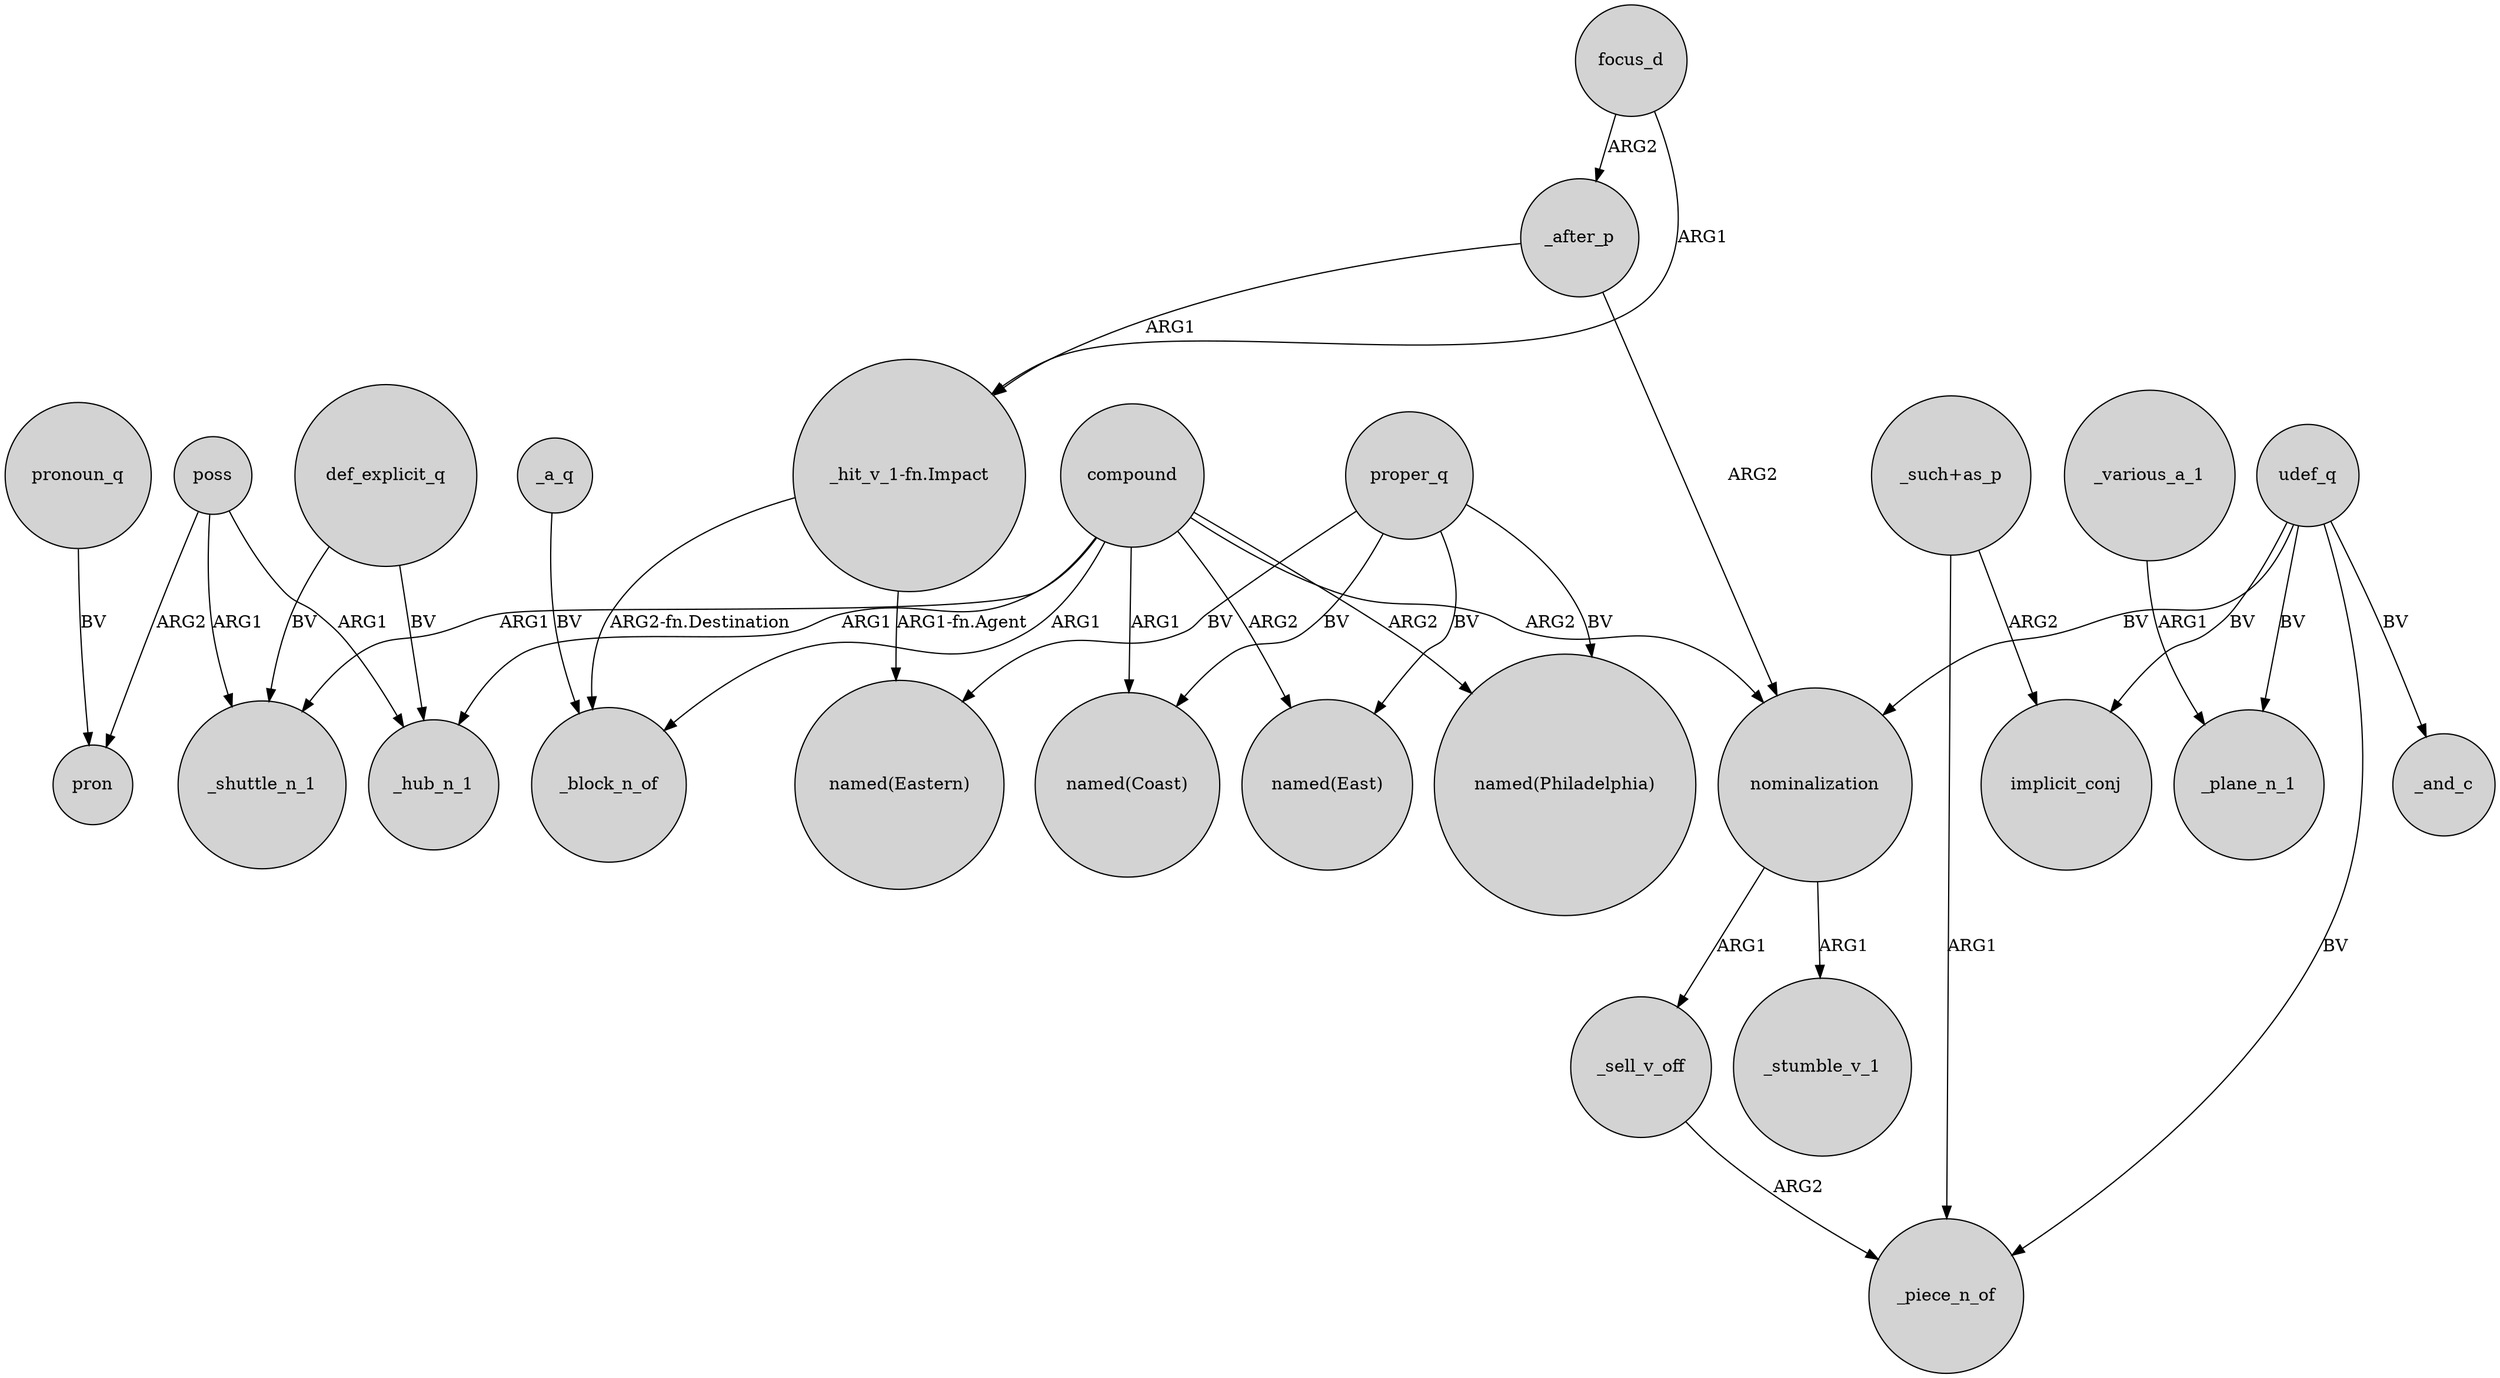 digraph {
	node [shape=circle style=filled]
	proper_q -> "named(Philadelphia)" [label=BV]
	"_such+as_p" -> _piece_n_of [label=ARG1]
	focus_d -> _after_p [label=ARG2]
	poss -> pron [label=ARG2]
	poss -> _shuttle_n_1 [label=ARG1]
	compound -> _block_n_of [label=ARG1]
	poss -> _hub_n_1 [label=ARG1]
	compound -> "named(Philadelphia)" [label=ARG2]
	focus_d -> "_hit_v_1-fn.Impact" [label=ARG1]
	compound -> nominalization [label=ARG2]
	compound -> "named(Coast)" [label=ARG1]
	udef_q -> implicit_conj [label=BV]
	proper_q -> "named(Eastern)" [label=BV]
	udef_q -> _piece_n_of [label=BV]
	"_hit_v_1-fn.Impact" -> "named(Eastern)" [label="ARG1-fn.Agent"]
	"_hit_v_1-fn.Impact" -> _block_n_of [label="ARG2-fn.Destination"]
	pronoun_q -> pron [label=BV]
	nominalization -> _sell_v_off [label=ARG1]
	compound -> _shuttle_n_1 [label=ARG1]
	compound -> _hub_n_1 [label=ARG1]
	udef_q -> _plane_n_1 [label=BV]
	nominalization -> _stumble_v_1 [label=ARG1]
	"_such+as_p" -> implicit_conj [label=ARG2]
	_a_q -> _block_n_of [label=BV]
	udef_q -> nominalization [label=BV]
	def_explicit_q -> _shuttle_n_1 [label=BV]
	_after_p -> "_hit_v_1-fn.Impact" [label=ARG1]
	_various_a_1 -> _plane_n_1 [label=ARG1]
	_sell_v_off -> _piece_n_of [label=ARG2]
	udef_q -> _and_c [label=BV]
	_after_p -> nominalization [label=ARG2]
	proper_q -> "named(East)" [label=BV]
	def_explicit_q -> _hub_n_1 [label=BV]
	compound -> "named(East)" [label=ARG2]
	proper_q -> "named(Coast)" [label=BV]
}
